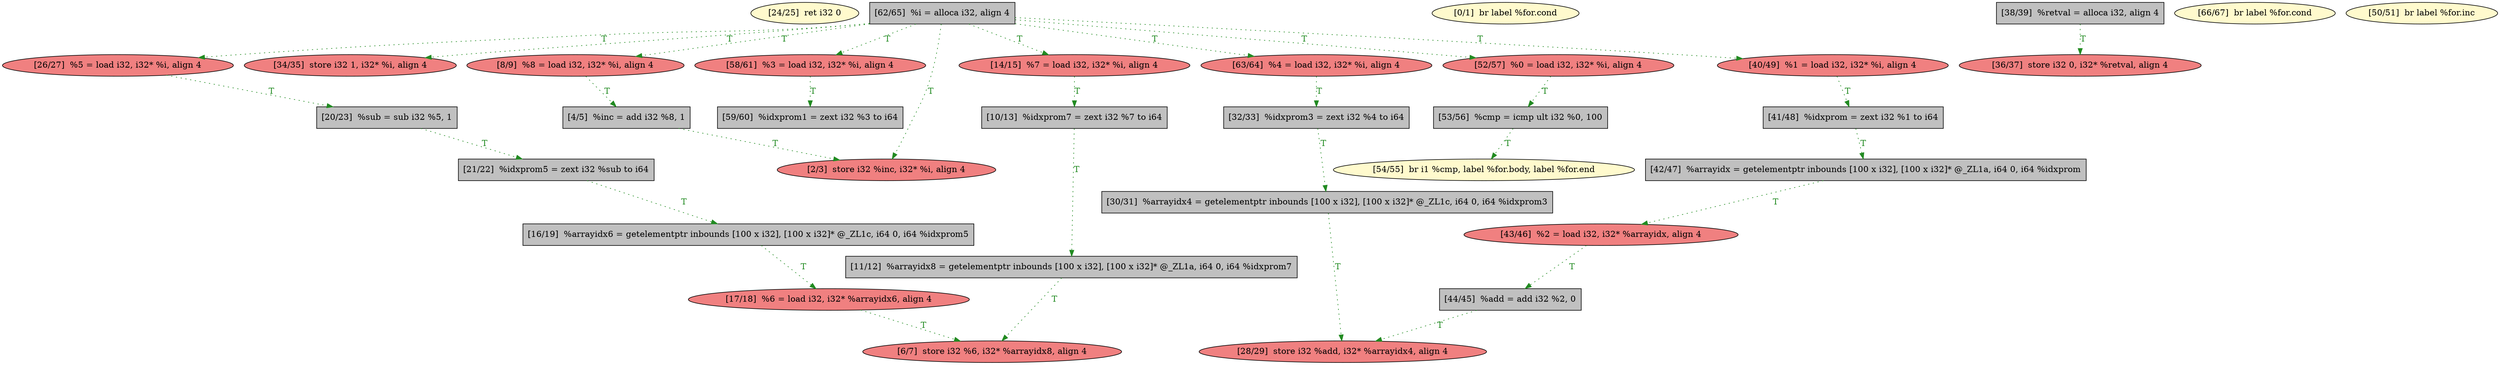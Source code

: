 
digraph G {


node97 [fillcolor=lemonchiffon,label="[24/25]  ret i32 0",shape=ellipse,style=filled ]
node100 [fillcolor=grey,label="[32/33]  %idxprom3 = zext i32 %4 to i64",shape=rectangle,style=filled ]
node96 [fillcolor=lightcoral,label="[26/27]  %5 = load i32, i32* %i, align 4",shape=ellipse,style=filled ]
node101 [fillcolor=lightcoral,label="[34/35]  store i32 1, i32* %i, align 4",shape=ellipse,style=filled ]
node98 [fillcolor=lightcoral,label="[28/29]  store i32 %add, i32* %arrayidx4, align 4",shape=ellipse,style=filled ]
node95 [fillcolor=grey,label="[20/23]  %sub = sub i32 %5, 1",shape=rectangle,style=filled ]
node91 [fillcolor=lightcoral,label="[8/9]  %8 = load i32, i32* %i, align 4",shape=ellipse,style=filled ]
node99 [fillcolor=grey,label="[30/31]  %arrayidx4 = getelementptr inbounds [100 x i32], [100 x i32]* @_ZL1c, i64 0, i64 %idxprom3",shape=rectangle,style=filled ]
node89 [fillcolor=lemonchiffon,label="[0/1]  br label %for.cond",shape=ellipse,style=filled ]
node88 [fillcolor=grey,label="[4/5]  %inc = add i32 %8, 1",shape=rectangle,style=filled ]
node87 [fillcolor=lightcoral,label="[58/61]  %3 = load i32, i32* %i, align 4",shape=ellipse,style=filled ]
node85 [fillcolor=grey,label="[11/12]  %arrayidx8 = getelementptr inbounds [100 x i32], [100 x i32]* @_ZL1a, i64 0, i64 %idxprom7",shape=rectangle,style=filled ]
node90 [fillcolor=grey,label="[10/13]  %idxprom7 = zext i32 %7 to i64",shape=rectangle,style=filled ]
node72 [fillcolor=grey,label="[44/45]  %add = add i32 %2, 0",shape=rectangle,style=filled ]
node92 [fillcolor=lightcoral,label="[2/3]  store i32 %inc, i32* %i, align 4",shape=ellipse,style=filled ]
node71 [fillcolor=grey,label="[21/22]  %idxprom5 = zext i32 %sub to i64",shape=rectangle,style=filled ]
node93 [fillcolor=lightcoral,label="[14/15]  %7 = load i32, i32* %i, align 4",shape=ellipse,style=filled ]
node68 [fillcolor=lightcoral,label="[36/37]  store i32 0, i32* %retval, align 4",shape=ellipse,style=filled ]
node73 [fillcolor=lemonchiffon,label="[54/55]  br i1 %cmp, label %for.body, label %for.end",shape=ellipse,style=filled ]
node69 [fillcolor=grey,label="[38/39]  %retval = alloca i32, align 4",shape=rectangle,style=filled ]
node76 [fillcolor=grey,label="[42/47]  %arrayidx = getelementptr inbounds [100 x i32], [100 x i32]* @_ZL1a, i64 0, i64 %idxprom",shape=rectangle,style=filled ]
node86 [fillcolor=lightcoral,label="[6/7]  store i32 %6, i32* %arrayidx8, align 4",shape=ellipse,style=filled ]
node74 [fillcolor=lightcoral,label="[17/18]  %6 = load i32, i32* %arrayidx6, align 4",shape=ellipse,style=filled ]
node75 [fillcolor=lightcoral,label="[43/46]  %2 = load i32, i32* %arrayidx, align 4",shape=ellipse,style=filled ]
node77 [fillcolor=grey,label="[62/65]  %i = alloca i32, align 4",shape=rectangle,style=filled ]
node78 [fillcolor=grey,label="[41/48]  %idxprom = zext i32 %1 to i64",shape=rectangle,style=filled ]
node83 [fillcolor=lemonchiffon,label="[66/67]  br label %for.cond",shape=ellipse,style=filled ]
node80 [fillcolor=lemonchiffon,label="[50/51]  br label %for.inc",shape=ellipse,style=filled ]
node79 [fillcolor=grey,label="[59/60]  %idxprom1 = zext i32 %3 to i64",shape=rectangle,style=filled ]
node84 [fillcolor=lightcoral,label="[63/64]  %4 = load i32, i32* %i, align 4",shape=ellipse,style=filled ]
node81 [fillcolor=lightcoral,label="[52/57]  %0 = load i32, i32* %i, align 4",shape=ellipse,style=filled ]
node94 [fillcolor=grey,label="[16/19]  %arrayidx6 = getelementptr inbounds [100 x i32], [100 x i32]* @_ZL1c, i64 0, i64 %idxprom5",shape=rectangle,style=filled ]
node70 [fillcolor=lightcoral,label="[40/49]  %1 = load i32, i32* %i, align 4",shape=ellipse,style=filled ]
node82 [fillcolor=grey,label="[53/56]  %cmp = icmp ult i32 %0, 100",shape=rectangle,style=filled ]

node77->node96 [style=dotted,color=forestgreen,label="T",fontcolor=forestgreen ]
node85->node86 [style=dotted,color=forestgreen,label="T",fontcolor=forestgreen ]
node77->node101 [style=dotted,color=forestgreen,label="T",fontcolor=forestgreen ]
node77->node81 [style=dotted,color=forestgreen,label="T",fontcolor=forestgreen ]
node84->node100 [style=dotted,color=forestgreen,label="T",fontcolor=forestgreen ]
node91->node88 [style=dotted,color=forestgreen,label="T",fontcolor=forestgreen ]
node82->node73 [style=dotted,color=forestgreen,label="T",fontcolor=forestgreen ]
node96->node95 [style=dotted,color=forestgreen,label="T",fontcolor=forestgreen ]
node100->node99 [style=dotted,color=forestgreen,label="T",fontcolor=forestgreen ]
node88->node92 [style=dotted,color=forestgreen,label="T",fontcolor=forestgreen ]
node94->node74 [style=dotted,color=forestgreen,label="T",fontcolor=forestgreen ]
node77->node84 [style=dotted,color=forestgreen,label="T",fontcolor=forestgreen ]
node77->node91 [style=dotted,color=forestgreen,label="T",fontcolor=forestgreen ]
node78->node76 [style=dotted,color=forestgreen,label="T",fontcolor=forestgreen ]
node77->node87 [style=dotted,color=forestgreen,label="T",fontcolor=forestgreen ]
node75->node72 [style=dotted,color=forestgreen,label="T",fontcolor=forestgreen ]
node74->node86 [style=dotted,color=forestgreen,label="T",fontcolor=forestgreen ]
node81->node82 [style=dotted,color=forestgreen,label="T",fontcolor=forestgreen ]
node70->node78 [style=dotted,color=forestgreen,label="T",fontcolor=forestgreen ]
node76->node75 [style=dotted,color=forestgreen,label="T",fontcolor=forestgreen ]
node77->node92 [style=dotted,color=forestgreen,label="T",fontcolor=forestgreen ]
node93->node90 [style=dotted,color=forestgreen,label="T",fontcolor=forestgreen ]
node77->node70 [style=dotted,color=forestgreen,label="T",fontcolor=forestgreen ]
node90->node85 [style=dotted,color=forestgreen,label="T",fontcolor=forestgreen ]
node72->node98 [style=dotted,color=forestgreen,label="T",fontcolor=forestgreen ]
node87->node79 [style=dotted,color=forestgreen,label="T",fontcolor=forestgreen ]
node69->node68 [style=dotted,color=forestgreen,label="T",fontcolor=forestgreen ]
node71->node94 [style=dotted,color=forestgreen,label="T",fontcolor=forestgreen ]
node77->node93 [style=dotted,color=forestgreen,label="T",fontcolor=forestgreen ]
node95->node71 [style=dotted,color=forestgreen,label="T",fontcolor=forestgreen ]
node99->node98 [style=dotted,color=forestgreen,label="T",fontcolor=forestgreen ]


}
